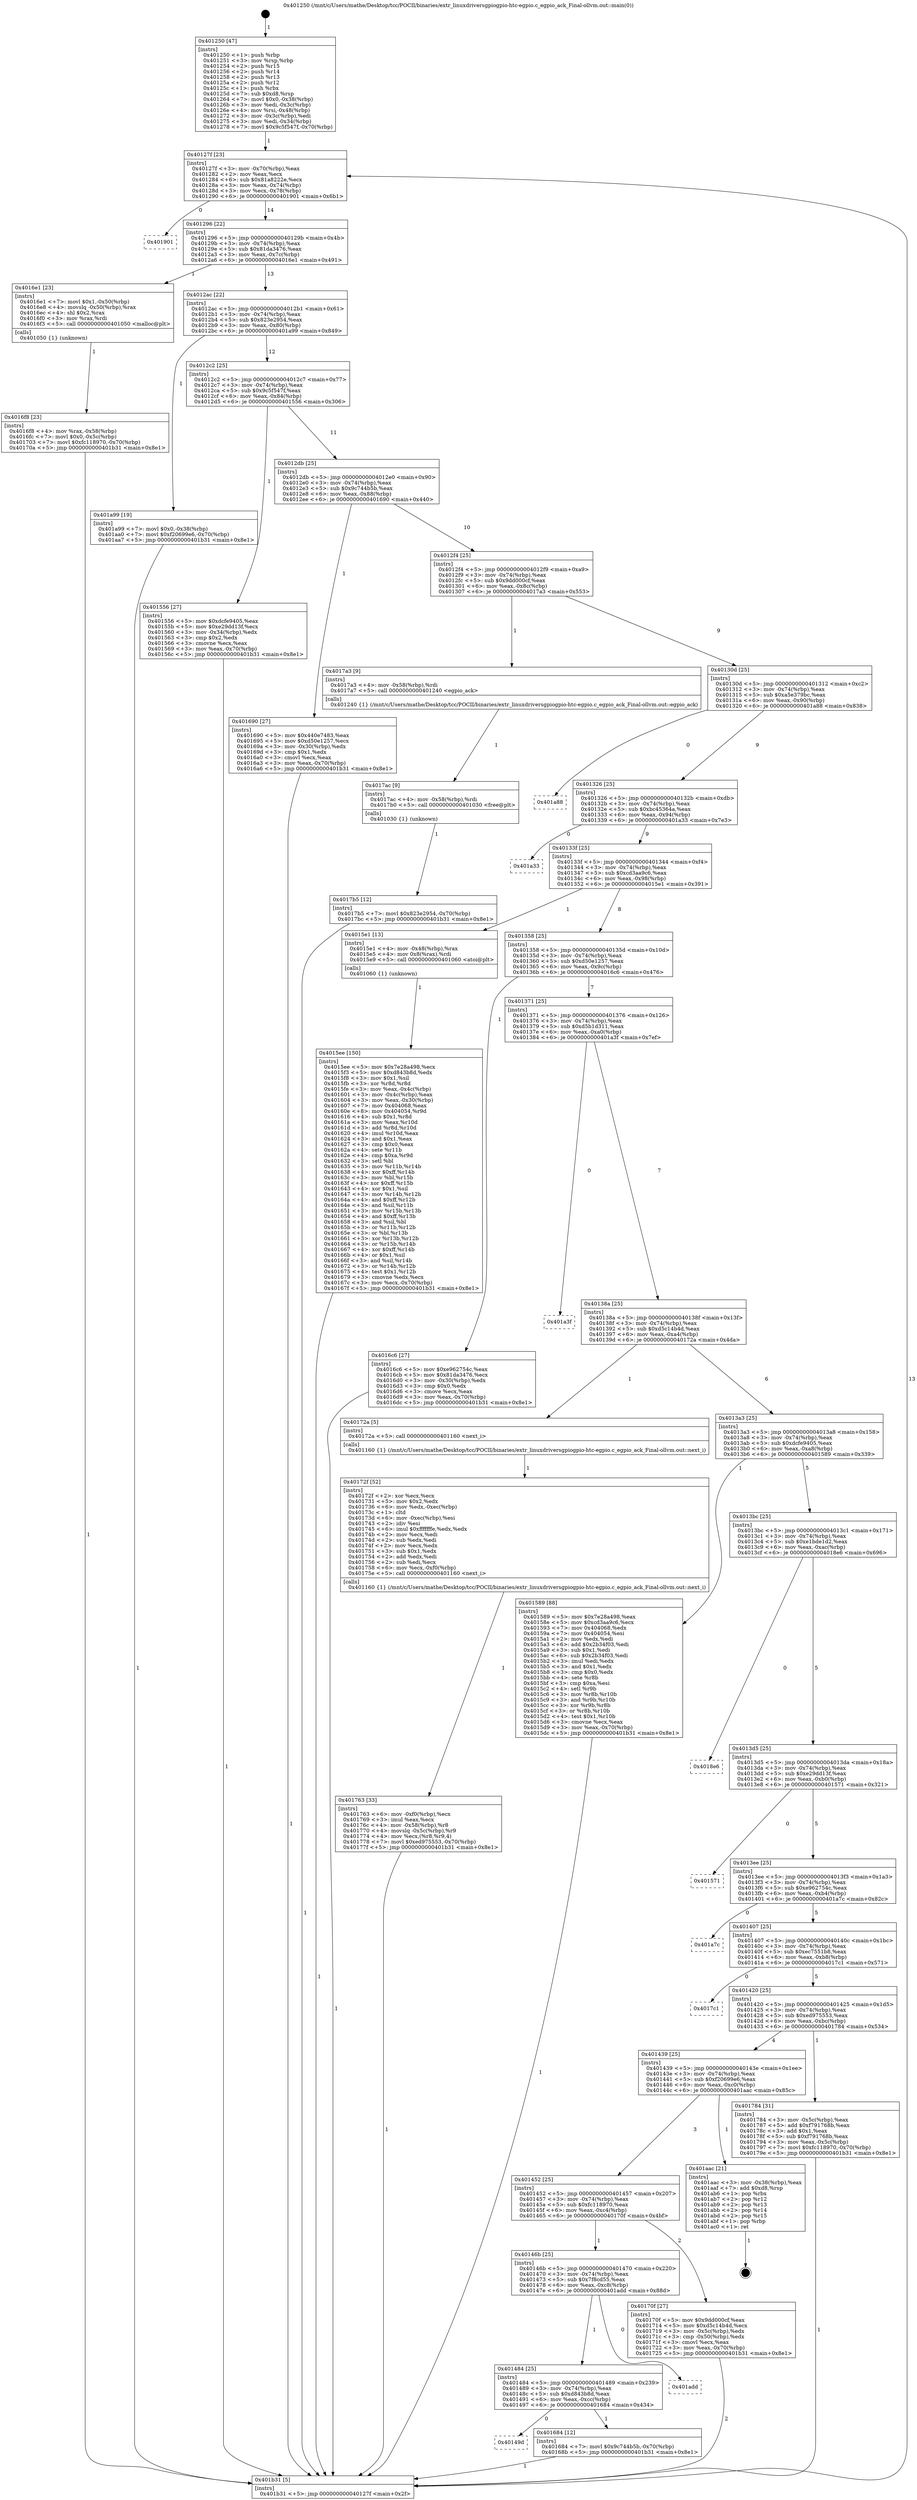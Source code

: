 digraph "0x401250" {
  label = "0x401250 (/mnt/c/Users/mathe/Desktop/tcc/POCII/binaries/extr_linuxdriversgpiogpio-htc-egpio.c_egpio_ack_Final-ollvm.out::main(0))"
  labelloc = "t"
  node[shape=record]

  Entry [label="",width=0.3,height=0.3,shape=circle,fillcolor=black,style=filled]
  "0x40127f" [label="{
     0x40127f [23]\l
     | [instrs]\l
     &nbsp;&nbsp;0x40127f \<+3\>: mov -0x70(%rbp),%eax\l
     &nbsp;&nbsp;0x401282 \<+2\>: mov %eax,%ecx\l
     &nbsp;&nbsp;0x401284 \<+6\>: sub $0x81a8222e,%ecx\l
     &nbsp;&nbsp;0x40128a \<+3\>: mov %eax,-0x74(%rbp)\l
     &nbsp;&nbsp;0x40128d \<+3\>: mov %ecx,-0x78(%rbp)\l
     &nbsp;&nbsp;0x401290 \<+6\>: je 0000000000401901 \<main+0x6b1\>\l
  }"]
  "0x401901" [label="{
     0x401901\l
  }", style=dashed]
  "0x401296" [label="{
     0x401296 [22]\l
     | [instrs]\l
     &nbsp;&nbsp;0x401296 \<+5\>: jmp 000000000040129b \<main+0x4b\>\l
     &nbsp;&nbsp;0x40129b \<+3\>: mov -0x74(%rbp),%eax\l
     &nbsp;&nbsp;0x40129e \<+5\>: sub $0x81da3476,%eax\l
     &nbsp;&nbsp;0x4012a3 \<+3\>: mov %eax,-0x7c(%rbp)\l
     &nbsp;&nbsp;0x4012a6 \<+6\>: je 00000000004016e1 \<main+0x491\>\l
  }"]
  Exit [label="",width=0.3,height=0.3,shape=circle,fillcolor=black,style=filled,peripheries=2]
  "0x4016e1" [label="{
     0x4016e1 [23]\l
     | [instrs]\l
     &nbsp;&nbsp;0x4016e1 \<+7\>: movl $0x1,-0x50(%rbp)\l
     &nbsp;&nbsp;0x4016e8 \<+4\>: movslq -0x50(%rbp),%rax\l
     &nbsp;&nbsp;0x4016ec \<+4\>: shl $0x2,%rax\l
     &nbsp;&nbsp;0x4016f0 \<+3\>: mov %rax,%rdi\l
     &nbsp;&nbsp;0x4016f3 \<+5\>: call 0000000000401050 \<malloc@plt\>\l
     | [calls]\l
     &nbsp;&nbsp;0x401050 \{1\} (unknown)\l
  }"]
  "0x4012ac" [label="{
     0x4012ac [22]\l
     | [instrs]\l
     &nbsp;&nbsp;0x4012ac \<+5\>: jmp 00000000004012b1 \<main+0x61\>\l
     &nbsp;&nbsp;0x4012b1 \<+3\>: mov -0x74(%rbp),%eax\l
     &nbsp;&nbsp;0x4012b4 \<+5\>: sub $0x823e2954,%eax\l
     &nbsp;&nbsp;0x4012b9 \<+3\>: mov %eax,-0x80(%rbp)\l
     &nbsp;&nbsp;0x4012bc \<+6\>: je 0000000000401a99 \<main+0x849\>\l
  }"]
  "0x4017b5" [label="{
     0x4017b5 [12]\l
     | [instrs]\l
     &nbsp;&nbsp;0x4017b5 \<+7\>: movl $0x823e2954,-0x70(%rbp)\l
     &nbsp;&nbsp;0x4017bc \<+5\>: jmp 0000000000401b31 \<main+0x8e1\>\l
  }"]
  "0x401a99" [label="{
     0x401a99 [19]\l
     | [instrs]\l
     &nbsp;&nbsp;0x401a99 \<+7\>: movl $0x0,-0x38(%rbp)\l
     &nbsp;&nbsp;0x401aa0 \<+7\>: movl $0xf20699e6,-0x70(%rbp)\l
     &nbsp;&nbsp;0x401aa7 \<+5\>: jmp 0000000000401b31 \<main+0x8e1\>\l
  }"]
  "0x4012c2" [label="{
     0x4012c2 [25]\l
     | [instrs]\l
     &nbsp;&nbsp;0x4012c2 \<+5\>: jmp 00000000004012c7 \<main+0x77\>\l
     &nbsp;&nbsp;0x4012c7 \<+3\>: mov -0x74(%rbp),%eax\l
     &nbsp;&nbsp;0x4012ca \<+5\>: sub $0x9c5f547f,%eax\l
     &nbsp;&nbsp;0x4012cf \<+6\>: mov %eax,-0x84(%rbp)\l
     &nbsp;&nbsp;0x4012d5 \<+6\>: je 0000000000401556 \<main+0x306\>\l
  }"]
  "0x4017ac" [label="{
     0x4017ac [9]\l
     | [instrs]\l
     &nbsp;&nbsp;0x4017ac \<+4\>: mov -0x58(%rbp),%rdi\l
     &nbsp;&nbsp;0x4017b0 \<+5\>: call 0000000000401030 \<free@plt\>\l
     | [calls]\l
     &nbsp;&nbsp;0x401030 \{1\} (unknown)\l
  }"]
  "0x401556" [label="{
     0x401556 [27]\l
     | [instrs]\l
     &nbsp;&nbsp;0x401556 \<+5\>: mov $0xdcfe9405,%eax\l
     &nbsp;&nbsp;0x40155b \<+5\>: mov $0xe29dd13f,%ecx\l
     &nbsp;&nbsp;0x401560 \<+3\>: mov -0x34(%rbp),%edx\l
     &nbsp;&nbsp;0x401563 \<+3\>: cmp $0x2,%edx\l
     &nbsp;&nbsp;0x401566 \<+3\>: cmovne %ecx,%eax\l
     &nbsp;&nbsp;0x401569 \<+3\>: mov %eax,-0x70(%rbp)\l
     &nbsp;&nbsp;0x40156c \<+5\>: jmp 0000000000401b31 \<main+0x8e1\>\l
  }"]
  "0x4012db" [label="{
     0x4012db [25]\l
     | [instrs]\l
     &nbsp;&nbsp;0x4012db \<+5\>: jmp 00000000004012e0 \<main+0x90\>\l
     &nbsp;&nbsp;0x4012e0 \<+3\>: mov -0x74(%rbp),%eax\l
     &nbsp;&nbsp;0x4012e3 \<+5\>: sub $0x9c744b5b,%eax\l
     &nbsp;&nbsp;0x4012e8 \<+6\>: mov %eax,-0x88(%rbp)\l
     &nbsp;&nbsp;0x4012ee \<+6\>: je 0000000000401690 \<main+0x440\>\l
  }"]
  "0x401b31" [label="{
     0x401b31 [5]\l
     | [instrs]\l
     &nbsp;&nbsp;0x401b31 \<+5\>: jmp 000000000040127f \<main+0x2f\>\l
  }"]
  "0x401250" [label="{
     0x401250 [47]\l
     | [instrs]\l
     &nbsp;&nbsp;0x401250 \<+1\>: push %rbp\l
     &nbsp;&nbsp;0x401251 \<+3\>: mov %rsp,%rbp\l
     &nbsp;&nbsp;0x401254 \<+2\>: push %r15\l
     &nbsp;&nbsp;0x401256 \<+2\>: push %r14\l
     &nbsp;&nbsp;0x401258 \<+2\>: push %r13\l
     &nbsp;&nbsp;0x40125a \<+2\>: push %r12\l
     &nbsp;&nbsp;0x40125c \<+1\>: push %rbx\l
     &nbsp;&nbsp;0x40125d \<+7\>: sub $0xd8,%rsp\l
     &nbsp;&nbsp;0x401264 \<+7\>: movl $0x0,-0x38(%rbp)\l
     &nbsp;&nbsp;0x40126b \<+3\>: mov %edi,-0x3c(%rbp)\l
     &nbsp;&nbsp;0x40126e \<+4\>: mov %rsi,-0x48(%rbp)\l
     &nbsp;&nbsp;0x401272 \<+3\>: mov -0x3c(%rbp),%edi\l
     &nbsp;&nbsp;0x401275 \<+3\>: mov %edi,-0x34(%rbp)\l
     &nbsp;&nbsp;0x401278 \<+7\>: movl $0x9c5f547f,-0x70(%rbp)\l
  }"]
  "0x401763" [label="{
     0x401763 [33]\l
     | [instrs]\l
     &nbsp;&nbsp;0x401763 \<+6\>: mov -0xf0(%rbp),%ecx\l
     &nbsp;&nbsp;0x401769 \<+3\>: imul %eax,%ecx\l
     &nbsp;&nbsp;0x40176c \<+4\>: mov -0x58(%rbp),%r8\l
     &nbsp;&nbsp;0x401770 \<+4\>: movslq -0x5c(%rbp),%r9\l
     &nbsp;&nbsp;0x401774 \<+4\>: mov %ecx,(%r8,%r9,4)\l
     &nbsp;&nbsp;0x401778 \<+7\>: movl $0xed975553,-0x70(%rbp)\l
     &nbsp;&nbsp;0x40177f \<+5\>: jmp 0000000000401b31 \<main+0x8e1\>\l
  }"]
  "0x401690" [label="{
     0x401690 [27]\l
     | [instrs]\l
     &nbsp;&nbsp;0x401690 \<+5\>: mov $0x440e7483,%eax\l
     &nbsp;&nbsp;0x401695 \<+5\>: mov $0xd50e1257,%ecx\l
     &nbsp;&nbsp;0x40169a \<+3\>: mov -0x30(%rbp),%edx\l
     &nbsp;&nbsp;0x40169d \<+3\>: cmp $0x1,%edx\l
     &nbsp;&nbsp;0x4016a0 \<+3\>: cmovl %ecx,%eax\l
     &nbsp;&nbsp;0x4016a3 \<+3\>: mov %eax,-0x70(%rbp)\l
     &nbsp;&nbsp;0x4016a6 \<+5\>: jmp 0000000000401b31 \<main+0x8e1\>\l
  }"]
  "0x4012f4" [label="{
     0x4012f4 [25]\l
     | [instrs]\l
     &nbsp;&nbsp;0x4012f4 \<+5\>: jmp 00000000004012f9 \<main+0xa9\>\l
     &nbsp;&nbsp;0x4012f9 \<+3\>: mov -0x74(%rbp),%eax\l
     &nbsp;&nbsp;0x4012fc \<+5\>: sub $0x9dd000cf,%eax\l
     &nbsp;&nbsp;0x401301 \<+6\>: mov %eax,-0x8c(%rbp)\l
     &nbsp;&nbsp;0x401307 \<+6\>: je 00000000004017a3 \<main+0x553\>\l
  }"]
  "0x40172f" [label="{
     0x40172f [52]\l
     | [instrs]\l
     &nbsp;&nbsp;0x40172f \<+2\>: xor %ecx,%ecx\l
     &nbsp;&nbsp;0x401731 \<+5\>: mov $0x2,%edx\l
     &nbsp;&nbsp;0x401736 \<+6\>: mov %edx,-0xec(%rbp)\l
     &nbsp;&nbsp;0x40173c \<+1\>: cltd\l
     &nbsp;&nbsp;0x40173d \<+6\>: mov -0xec(%rbp),%esi\l
     &nbsp;&nbsp;0x401743 \<+2\>: idiv %esi\l
     &nbsp;&nbsp;0x401745 \<+6\>: imul $0xfffffffe,%edx,%edx\l
     &nbsp;&nbsp;0x40174b \<+2\>: mov %ecx,%edi\l
     &nbsp;&nbsp;0x40174d \<+2\>: sub %edx,%edi\l
     &nbsp;&nbsp;0x40174f \<+2\>: mov %ecx,%edx\l
     &nbsp;&nbsp;0x401751 \<+3\>: sub $0x1,%edx\l
     &nbsp;&nbsp;0x401754 \<+2\>: add %edx,%edi\l
     &nbsp;&nbsp;0x401756 \<+2\>: sub %edi,%ecx\l
     &nbsp;&nbsp;0x401758 \<+6\>: mov %ecx,-0xf0(%rbp)\l
     &nbsp;&nbsp;0x40175e \<+5\>: call 0000000000401160 \<next_i\>\l
     | [calls]\l
     &nbsp;&nbsp;0x401160 \{1\} (/mnt/c/Users/mathe/Desktop/tcc/POCII/binaries/extr_linuxdriversgpiogpio-htc-egpio.c_egpio_ack_Final-ollvm.out::next_i)\l
  }"]
  "0x4017a3" [label="{
     0x4017a3 [9]\l
     | [instrs]\l
     &nbsp;&nbsp;0x4017a3 \<+4\>: mov -0x58(%rbp),%rdi\l
     &nbsp;&nbsp;0x4017a7 \<+5\>: call 0000000000401240 \<egpio_ack\>\l
     | [calls]\l
     &nbsp;&nbsp;0x401240 \{1\} (/mnt/c/Users/mathe/Desktop/tcc/POCII/binaries/extr_linuxdriversgpiogpio-htc-egpio.c_egpio_ack_Final-ollvm.out::egpio_ack)\l
  }"]
  "0x40130d" [label="{
     0x40130d [25]\l
     | [instrs]\l
     &nbsp;&nbsp;0x40130d \<+5\>: jmp 0000000000401312 \<main+0xc2\>\l
     &nbsp;&nbsp;0x401312 \<+3\>: mov -0x74(%rbp),%eax\l
     &nbsp;&nbsp;0x401315 \<+5\>: sub $0xa5e379bc,%eax\l
     &nbsp;&nbsp;0x40131a \<+6\>: mov %eax,-0x90(%rbp)\l
     &nbsp;&nbsp;0x401320 \<+6\>: je 0000000000401a88 \<main+0x838\>\l
  }"]
  "0x4016f8" [label="{
     0x4016f8 [23]\l
     | [instrs]\l
     &nbsp;&nbsp;0x4016f8 \<+4\>: mov %rax,-0x58(%rbp)\l
     &nbsp;&nbsp;0x4016fc \<+7\>: movl $0x0,-0x5c(%rbp)\l
     &nbsp;&nbsp;0x401703 \<+7\>: movl $0xfc118970,-0x70(%rbp)\l
     &nbsp;&nbsp;0x40170a \<+5\>: jmp 0000000000401b31 \<main+0x8e1\>\l
  }"]
  "0x401a88" [label="{
     0x401a88\l
  }", style=dashed]
  "0x401326" [label="{
     0x401326 [25]\l
     | [instrs]\l
     &nbsp;&nbsp;0x401326 \<+5\>: jmp 000000000040132b \<main+0xdb\>\l
     &nbsp;&nbsp;0x40132b \<+3\>: mov -0x74(%rbp),%eax\l
     &nbsp;&nbsp;0x40132e \<+5\>: sub $0xbc45364a,%eax\l
     &nbsp;&nbsp;0x401333 \<+6\>: mov %eax,-0x94(%rbp)\l
     &nbsp;&nbsp;0x401339 \<+6\>: je 0000000000401a33 \<main+0x7e3\>\l
  }"]
  "0x40149d" [label="{
     0x40149d\l
  }", style=dashed]
  "0x401a33" [label="{
     0x401a33\l
  }", style=dashed]
  "0x40133f" [label="{
     0x40133f [25]\l
     | [instrs]\l
     &nbsp;&nbsp;0x40133f \<+5\>: jmp 0000000000401344 \<main+0xf4\>\l
     &nbsp;&nbsp;0x401344 \<+3\>: mov -0x74(%rbp),%eax\l
     &nbsp;&nbsp;0x401347 \<+5\>: sub $0xcd3aa9c6,%eax\l
     &nbsp;&nbsp;0x40134c \<+6\>: mov %eax,-0x98(%rbp)\l
     &nbsp;&nbsp;0x401352 \<+6\>: je 00000000004015e1 \<main+0x391\>\l
  }"]
  "0x401684" [label="{
     0x401684 [12]\l
     | [instrs]\l
     &nbsp;&nbsp;0x401684 \<+7\>: movl $0x9c744b5b,-0x70(%rbp)\l
     &nbsp;&nbsp;0x40168b \<+5\>: jmp 0000000000401b31 \<main+0x8e1\>\l
  }"]
  "0x4015e1" [label="{
     0x4015e1 [13]\l
     | [instrs]\l
     &nbsp;&nbsp;0x4015e1 \<+4\>: mov -0x48(%rbp),%rax\l
     &nbsp;&nbsp;0x4015e5 \<+4\>: mov 0x8(%rax),%rdi\l
     &nbsp;&nbsp;0x4015e9 \<+5\>: call 0000000000401060 \<atoi@plt\>\l
     | [calls]\l
     &nbsp;&nbsp;0x401060 \{1\} (unknown)\l
  }"]
  "0x401358" [label="{
     0x401358 [25]\l
     | [instrs]\l
     &nbsp;&nbsp;0x401358 \<+5\>: jmp 000000000040135d \<main+0x10d\>\l
     &nbsp;&nbsp;0x40135d \<+3\>: mov -0x74(%rbp),%eax\l
     &nbsp;&nbsp;0x401360 \<+5\>: sub $0xd50e1257,%eax\l
     &nbsp;&nbsp;0x401365 \<+6\>: mov %eax,-0x9c(%rbp)\l
     &nbsp;&nbsp;0x40136b \<+6\>: je 00000000004016c6 \<main+0x476\>\l
  }"]
  "0x401484" [label="{
     0x401484 [25]\l
     | [instrs]\l
     &nbsp;&nbsp;0x401484 \<+5\>: jmp 0000000000401489 \<main+0x239\>\l
     &nbsp;&nbsp;0x401489 \<+3\>: mov -0x74(%rbp),%eax\l
     &nbsp;&nbsp;0x40148c \<+5\>: sub $0xd843b8d,%eax\l
     &nbsp;&nbsp;0x401491 \<+6\>: mov %eax,-0xcc(%rbp)\l
     &nbsp;&nbsp;0x401497 \<+6\>: je 0000000000401684 \<main+0x434\>\l
  }"]
  "0x4016c6" [label="{
     0x4016c6 [27]\l
     | [instrs]\l
     &nbsp;&nbsp;0x4016c6 \<+5\>: mov $0xe962754c,%eax\l
     &nbsp;&nbsp;0x4016cb \<+5\>: mov $0x81da3476,%ecx\l
     &nbsp;&nbsp;0x4016d0 \<+3\>: mov -0x30(%rbp),%edx\l
     &nbsp;&nbsp;0x4016d3 \<+3\>: cmp $0x0,%edx\l
     &nbsp;&nbsp;0x4016d6 \<+3\>: cmove %ecx,%eax\l
     &nbsp;&nbsp;0x4016d9 \<+3\>: mov %eax,-0x70(%rbp)\l
     &nbsp;&nbsp;0x4016dc \<+5\>: jmp 0000000000401b31 \<main+0x8e1\>\l
  }"]
  "0x401371" [label="{
     0x401371 [25]\l
     | [instrs]\l
     &nbsp;&nbsp;0x401371 \<+5\>: jmp 0000000000401376 \<main+0x126\>\l
     &nbsp;&nbsp;0x401376 \<+3\>: mov -0x74(%rbp),%eax\l
     &nbsp;&nbsp;0x401379 \<+5\>: sub $0xd5b1d311,%eax\l
     &nbsp;&nbsp;0x40137e \<+6\>: mov %eax,-0xa0(%rbp)\l
     &nbsp;&nbsp;0x401384 \<+6\>: je 0000000000401a3f \<main+0x7ef\>\l
  }"]
  "0x401add" [label="{
     0x401add\l
  }", style=dashed]
  "0x401a3f" [label="{
     0x401a3f\l
  }", style=dashed]
  "0x40138a" [label="{
     0x40138a [25]\l
     | [instrs]\l
     &nbsp;&nbsp;0x40138a \<+5\>: jmp 000000000040138f \<main+0x13f\>\l
     &nbsp;&nbsp;0x40138f \<+3\>: mov -0x74(%rbp),%eax\l
     &nbsp;&nbsp;0x401392 \<+5\>: sub $0xd5c14b4d,%eax\l
     &nbsp;&nbsp;0x401397 \<+6\>: mov %eax,-0xa4(%rbp)\l
     &nbsp;&nbsp;0x40139d \<+6\>: je 000000000040172a \<main+0x4da\>\l
  }"]
  "0x40146b" [label="{
     0x40146b [25]\l
     | [instrs]\l
     &nbsp;&nbsp;0x40146b \<+5\>: jmp 0000000000401470 \<main+0x220\>\l
     &nbsp;&nbsp;0x401470 \<+3\>: mov -0x74(%rbp),%eax\l
     &nbsp;&nbsp;0x401473 \<+5\>: sub $0x7f8cd55,%eax\l
     &nbsp;&nbsp;0x401478 \<+6\>: mov %eax,-0xc8(%rbp)\l
     &nbsp;&nbsp;0x40147e \<+6\>: je 0000000000401add \<main+0x88d\>\l
  }"]
  "0x40172a" [label="{
     0x40172a [5]\l
     | [instrs]\l
     &nbsp;&nbsp;0x40172a \<+5\>: call 0000000000401160 \<next_i\>\l
     | [calls]\l
     &nbsp;&nbsp;0x401160 \{1\} (/mnt/c/Users/mathe/Desktop/tcc/POCII/binaries/extr_linuxdriversgpiogpio-htc-egpio.c_egpio_ack_Final-ollvm.out::next_i)\l
  }"]
  "0x4013a3" [label="{
     0x4013a3 [25]\l
     | [instrs]\l
     &nbsp;&nbsp;0x4013a3 \<+5\>: jmp 00000000004013a8 \<main+0x158\>\l
     &nbsp;&nbsp;0x4013a8 \<+3\>: mov -0x74(%rbp),%eax\l
     &nbsp;&nbsp;0x4013ab \<+5\>: sub $0xdcfe9405,%eax\l
     &nbsp;&nbsp;0x4013b0 \<+6\>: mov %eax,-0xa8(%rbp)\l
     &nbsp;&nbsp;0x4013b6 \<+6\>: je 0000000000401589 \<main+0x339\>\l
  }"]
  "0x40170f" [label="{
     0x40170f [27]\l
     | [instrs]\l
     &nbsp;&nbsp;0x40170f \<+5\>: mov $0x9dd000cf,%eax\l
     &nbsp;&nbsp;0x401714 \<+5\>: mov $0xd5c14b4d,%ecx\l
     &nbsp;&nbsp;0x401719 \<+3\>: mov -0x5c(%rbp),%edx\l
     &nbsp;&nbsp;0x40171c \<+3\>: cmp -0x50(%rbp),%edx\l
     &nbsp;&nbsp;0x40171f \<+3\>: cmovl %ecx,%eax\l
     &nbsp;&nbsp;0x401722 \<+3\>: mov %eax,-0x70(%rbp)\l
     &nbsp;&nbsp;0x401725 \<+5\>: jmp 0000000000401b31 \<main+0x8e1\>\l
  }"]
  "0x401589" [label="{
     0x401589 [88]\l
     | [instrs]\l
     &nbsp;&nbsp;0x401589 \<+5\>: mov $0x7e28a498,%eax\l
     &nbsp;&nbsp;0x40158e \<+5\>: mov $0xcd3aa9c6,%ecx\l
     &nbsp;&nbsp;0x401593 \<+7\>: mov 0x404068,%edx\l
     &nbsp;&nbsp;0x40159a \<+7\>: mov 0x404054,%esi\l
     &nbsp;&nbsp;0x4015a1 \<+2\>: mov %edx,%edi\l
     &nbsp;&nbsp;0x4015a3 \<+6\>: add $0x2b34f03,%edi\l
     &nbsp;&nbsp;0x4015a9 \<+3\>: sub $0x1,%edi\l
     &nbsp;&nbsp;0x4015ac \<+6\>: sub $0x2b34f03,%edi\l
     &nbsp;&nbsp;0x4015b2 \<+3\>: imul %edi,%edx\l
     &nbsp;&nbsp;0x4015b5 \<+3\>: and $0x1,%edx\l
     &nbsp;&nbsp;0x4015b8 \<+3\>: cmp $0x0,%edx\l
     &nbsp;&nbsp;0x4015bb \<+4\>: sete %r8b\l
     &nbsp;&nbsp;0x4015bf \<+3\>: cmp $0xa,%esi\l
     &nbsp;&nbsp;0x4015c2 \<+4\>: setl %r9b\l
     &nbsp;&nbsp;0x4015c6 \<+3\>: mov %r8b,%r10b\l
     &nbsp;&nbsp;0x4015c9 \<+3\>: and %r9b,%r10b\l
     &nbsp;&nbsp;0x4015cc \<+3\>: xor %r9b,%r8b\l
     &nbsp;&nbsp;0x4015cf \<+3\>: or %r8b,%r10b\l
     &nbsp;&nbsp;0x4015d2 \<+4\>: test $0x1,%r10b\l
     &nbsp;&nbsp;0x4015d6 \<+3\>: cmovne %ecx,%eax\l
     &nbsp;&nbsp;0x4015d9 \<+3\>: mov %eax,-0x70(%rbp)\l
     &nbsp;&nbsp;0x4015dc \<+5\>: jmp 0000000000401b31 \<main+0x8e1\>\l
  }"]
  "0x4013bc" [label="{
     0x4013bc [25]\l
     | [instrs]\l
     &nbsp;&nbsp;0x4013bc \<+5\>: jmp 00000000004013c1 \<main+0x171\>\l
     &nbsp;&nbsp;0x4013c1 \<+3\>: mov -0x74(%rbp),%eax\l
     &nbsp;&nbsp;0x4013c4 \<+5\>: sub $0xe1bde1d2,%eax\l
     &nbsp;&nbsp;0x4013c9 \<+6\>: mov %eax,-0xac(%rbp)\l
     &nbsp;&nbsp;0x4013cf \<+6\>: je 00000000004018e6 \<main+0x696\>\l
  }"]
  "0x4015ee" [label="{
     0x4015ee [150]\l
     | [instrs]\l
     &nbsp;&nbsp;0x4015ee \<+5\>: mov $0x7e28a498,%ecx\l
     &nbsp;&nbsp;0x4015f3 \<+5\>: mov $0xd843b8d,%edx\l
     &nbsp;&nbsp;0x4015f8 \<+3\>: mov $0x1,%sil\l
     &nbsp;&nbsp;0x4015fb \<+3\>: xor %r8d,%r8d\l
     &nbsp;&nbsp;0x4015fe \<+3\>: mov %eax,-0x4c(%rbp)\l
     &nbsp;&nbsp;0x401601 \<+3\>: mov -0x4c(%rbp),%eax\l
     &nbsp;&nbsp;0x401604 \<+3\>: mov %eax,-0x30(%rbp)\l
     &nbsp;&nbsp;0x401607 \<+7\>: mov 0x404068,%eax\l
     &nbsp;&nbsp;0x40160e \<+8\>: mov 0x404054,%r9d\l
     &nbsp;&nbsp;0x401616 \<+4\>: sub $0x1,%r8d\l
     &nbsp;&nbsp;0x40161a \<+3\>: mov %eax,%r10d\l
     &nbsp;&nbsp;0x40161d \<+3\>: add %r8d,%r10d\l
     &nbsp;&nbsp;0x401620 \<+4\>: imul %r10d,%eax\l
     &nbsp;&nbsp;0x401624 \<+3\>: and $0x1,%eax\l
     &nbsp;&nbsp;0x401627 \<+3\>: cmp $0x0,%eax\l
     &nbsp;&nbsp;0x40162a \<+4\>: sete %r11b\l
     &nbsp;&nbsp;0x40162e \<+4\>: cmp $0xa,%r9d\l
     &nbsp;&nbsp;0x401632 \<+3\>: setl %bl\l
     &nbsp;&nbsp;0x401635 \<+3\>: mov %r11b,%r14b\l
     &nbsp;&nbsp;0x401638 \<+4\>: xor $0xff,%r14b\l
     &nbsp;&nbsp;0x40163c \<+3\>: mov %bl,%r15b\l
     &nbsp;&nbsp;0x40163f \<+4\>: xor $0xff,%r15b\l
     &nbsp;&nbsp;0x401643 \<+4\>: xor $0x1,%sil\l
     &nbsp;&nbsp;0x401647 \<+3\>: mov %r14b,%r12b\l
     &nbsp;&nbsp;0x40164a \<+4\>: and $0xff,%r12b\l
     &nbsp;&nbsp;0x40164e \<+3\>: and %sil,%r11b\l
     &nbsp;&nbsp;0x401651 \<+3\>: mov %r15b,%r13b\l
     &nbsp;&nbsp;0x401654 \<+4\>: and $0xff,%r13b\l
     &nbsp;&nbsp;0x401658 \<+3\>: and %sil,%bl\l
     &nbsp;&nbsp;0x40165b \<+3\>: or %r11b,%r12b\l
     &nbsp;&nbsp;0x40165e \<+3\>: or %bl,%r13b\l
     &nbsp;&nbsp;0x401661 \<+3\>: xor %r13b,%r12b\l
     &nbsp;&nbsp;0x401664 \<+3\>: or %r15b,%r14b\l
     &nbsp;&nbsp;0x401667 \<+4\>: xor $0xff,%r14b\l
     &nbsp;&nbsp;0x40166b \<+4\>: or $0x1,%sil\l
     &nbsp;&nbsp;0x40166f \<+3\>: and %sil,%r14b\l
     &nbsp;&nbsp;0x401672 \<+3\>: or %r14b,%r12b\l
     &nbsp;&nbsp;0x401675 \<+4\>: test $0x1,%r12b\l
     &nbsp;&nbsp;0x401679 \<+3\>: cmovne %edx,%ecx\l
     &nbsp;&nbsp;0x40167c \<+3\>: mov %ecx,-0x70(%rbp)\l
     &nbsp;&nbsp;0x40167f \<+5\>: jmp 0000000000401b31 \<main+0x8e1\>\l
  }"]
  "0x401452" [label="{
     0x401452 [25]\l
     | [instrs]\l
     &nbsp;&nbsp;0x401452 \<+5\>: jmp 0000000000401457 \<main+0x207\>\l
     &nbsp;&nbsp;0x401457 \<+3\>: mov -0x74(%rbp),%eax\l
     &nbsp;&nbsp;0x40145a \<+5\>: sub $0xfc118970,%eax\l
     &nbsp;&nbsp;0x40145f \<+6\>: mov %eax,-0xc4(%rbp)\l
     &nbsp;&nbsp;0x401465 \<+6\>: je 000000000040170f \<main+0x4bf\>\l
  }"]
  "0x4018e6" [label="{
     0x4018e6\l
  }", style=dashed]
  "0x4013d5" [label="{
     0x4013d5 [25]\l
     | [instrs]\l
     &nbsp;&nbsp;0x4013d5 \<+5\>: jmp 00000000004013da \<main+0x18a\>\l
     &nbsp;&nbsp;0x4013da \<+3\>: mov -0x74(%rbp),%eax\l
     &nbsp;&nbsp;0x4013dd \<+5\>: sub $0xe29dd13f,%eax\l
     &nbsp;&nbsp;0x4013e2 \<+6\>: mov %eax,-0xb0(%rbp)\l
     &nbsp;&nbsp;0x4013e8 \<+6\>: je 0000000000401571 \<main+0x321\>\l
  }"]
  "0x401aac" [label="{
     0x401aac [21]\l
     | [instrs]\l
     &nbsp;&nbsp;0x401aac \<+3\>: mov -0x38(%rbp),%eax\l
     &nbsp;&nbsp;0x401aaf \<+7\>: add $0xd8,%rsp\l
     &nbsp;&nbsp;0x401ab6 \<+1\>: pop %rbx\l
     &nbsp;&nbsp;0x401ab7 \<+2\>: pop %r12\l
     &nbsp;&nbsp;0x401ab9 \<+2\>: pop %r13\l
     &nbsp;&nbsp;0x401abb \<+2\>: pop %r14\l
     &nbsp;&nbsp;0x401abd \<+2\>: pop %r15\l
     &nbsp;&nbsp;0x401abf \<+1\>: pop %rbp\l
     &nbsp;&nbsp;0x401ac0 \<+1\>: ret\l
  }"]
  "0x401571" [label="{
     0x401571\l
  }", style=dashed]
  "0x4013ee" [label="{
     0x4013ee [25]\l
     | [instrs]\l
     &nbsp;&nbsp;0x4013ee \<+5\>: jmp 00000000004013f3 \<main+0x1a3\>\l
     &nbsp;&nbsp;0x4013f3 \<+3\>: mov -0x74(%rbp),%eax\l
     &nbsp;&nbsp;0x4013f6 \<+5\>: sub $0xe962754c,%eax\l
     &nbsp;&nbsp;0x4013fb \<+6\>: mov %eax,-0xb4(%rbp)\l
     &nbsp;&nbsp;0x401401 \<+6\>: je 0000000000401a7c \<main+0x82c\>\l
  }"]
  "0x401439" [label="{
     0x401439 [25]\l
     | [instrs]\l
     &nbsp;&nbsp;0x401439 \<+5\>: jmp 000000000040143e \<main+0x1ee\>\l
     &nbsp;&nbsp;0x40143e \<+3\>: mov -0x74(%rbp),%eax\l
     &nbsp;&nbsp;0x401441 \<+5\>: sub $0xf20699e6,%eax\l
     &nbsp;&nbsp;0x401446 \<+6\>: mov %eax,-0xc0(%rbp)\l
     &nbsp;&nbsp;0x40144c \<+6\>: je 0000000000401aac \<main+0x85c\>\l
  }"]
  "0x401a7c" [label="{
     0x401a7c\l
  }", style=dashed]
  "0x401407" [label="{
     0x401407 [25]\l
     | [instrs]\l
     &nbsp;&nbsp;0x401407 \<+5\>: jmp 000000000040140c \<main+0x1bc\>\l
     &nbsp;&nbsp;0x40140c \<+3\>: mov -0x74(%rbp),%eax\l
     &nbsp;&nbsp;0x40140f \<+5\>: sub $0xec7551b8,%eax\l
     &nbsp;&nbsp;0x401414 \<+6\>: mov %eax,-0xb8(%rbp)\l
     &nbsp;&nbsp;0x40141a \<+6\>: je 00000000004017c1 \<main+0x571\>\l
  }"]
  "0x401784" [label="{
     0x401784 [31]\l
     | [instrs]\l
     &nbsp;&nbsp;0x401784 \<+3\>: mov -0x5c(%rbp),%eax\l
     &nbsp;&nbsp;0x401787 \<+5\>: add $0xf791768b,%eax\l
     &nbsp;&nbsp;0x40178c \<+3\>: add $0x1,%eax\l
     &nbsp;&nbsp;0x40178f \<+5\>: sub $0xf791768b,%eax\l
     &nbsp;&nbsp;0x401794 \<+3\>: mov %eax,-0x5c(%rbp)\l
     &nbsp;&nbsp;0x401797 \<+7\>: movl $0xfc118970,-0x70(%rbp)\l
     &nbsp;&nbsp;0x40179e \<+5\>: jmp 0000000000401b31 \<main+0x8e1\>\l
  }"]
  "0x4017c1" [label="{
     0x4017c1\l
  }", style=dashed]
  "0x401420" [label="{
     0x401420 [25]\l
     | [instrs]\l
     &nbsp;&nbsp;0x401420 \<+5\>: jmp 0000000000401425 \<main+0x1d5\>\l
     &nbsp;&nbsp;0x401425 \<+3\>: mov -0x74(%rbp),%eax\l
     &nbsp;&nbsp;0x401428 \<+5\>: sub $0xed975553,%eax\l
     &nbsp;&nbsp;0x40142d \<+6\>: mov %eax,-0xbc(%rbp)\l
     &nbsp;&nbsp;0x401433 \<+6\>: je 0000000000401784 \<main+0x534\>\l
  }"]
  Entry -> "0x401250" [label=" 1"]
  "0x40127f" -> "0x401901" [label=" 0"]
  "0x40127f" -> "0x401296" [label=" 14"]
  "0x401aac" -> Exit [label=" 1"]
  "0x401296" -> "0x4016e1" [label=" 1"]
  "0x401296" -> "0x4012ac" [label=" 13"]
  "0x401a99" -> "0x401b31" [label=" 1"]
  "0x4012ac" -> "0x401a99" [label=" 1"]
  "0x4012ac" -> "0x4012c2" [label=" 12"]
  "0x4017b5" -> "0x401b31" [label=" 1"]
  "0x4012c2" -> "0x401556" [label=" 1"]
  "0x4012c2" -> "0x4012db" [label=" 11"]
  "0x401556" -> "0x401b31" [label=" 1"]
  "0x401250" -> "0x40127f" [label=" 1"]
  "0x401b31" -> "0x40127f" [label=" 13"]
  "0x4017ac" -> "0x4017b5" [label=" 1"]
  "0x4012db" -> "0x401690" [label=" 1"]
  "0x4012db" -> "0x4012f4" [label=" 10"]
  "0x4017a3" -> "0x4017ac" [label=" 1"]
  "0x4012f4" -> "0x4017a3" [label=" 1"]
  "0x4012f4" -> "0x40130d" [label=" 9"]
  "0x401784" -> "0x401b31" [label=" 1"]
  "0x40130d" -> "0x401a88" [label=" 0"]
  "0x40130d" -> "0x401326" [label=" 9"]
  "0x401763" -> "0x401b31" [label=" 1"]
  "0x401326" -> "0x401a33" [label=" 0"]
  "0x401326" -> "0x40133f" [label=" 9"]
  "0x40172f" -> "0x401763" [label=" 1"]
  "0x40133f" -> "0x4015e1" [label=" 1"]
  "0x40133f" -> "0x401358" [label=" 8"]
  "0x40172a" -> "0x40172f" [label=" 1"]
  "0x401358" -> "0x4016c6" [label=" 1"]
  "0x401358" -> "0x401371" [label=" 7"]
  "0x4016f8" -> "0x401b31" [label=" 1"]
  "0x401371" -> "0x401a3f" [label=" 0"]
  "0x401371" -> "0x40138a" [label=" 7"]
  "0x4016e1" -> "0x4016f8" [label=" 1"]
  "0x40138a" -> "0x40172a" [label=" 1"]
  "0x40138a" -> "0x4013a3" [label=" 6"]
  "0x401690" -> "0x401b31" [label=" 1"]
  "0x4013a3" -> "0x401589" [label=" 1"]
  "0x4013a3" -> "0x4013bc" [label=" 5"]
  "0x401589" -> "0x401b31" [label=" 1"]
  "0x4015e1" -> "0x4015ee" [label=" 1"]
  "0x4015ee" -> "0x401b31" [label=" 1"]
  "0x401684" -> "0x401b31" [label=" 1"]
  "0x4013bc" -> "0x4018e6" [label=" 0"]
  "0x4013bc" -> "0x4013d5" [label=" 5"]
  "0x401484" -> "0x401684" [label=" 1"]
  "0x4013d5" -> "0x401571" [label=" 0"]
  "0x4013d5" -> "0x4013ee" [label=" 5"]
  "0x40170f" -> "0x401b31" [label=" 2"]
  "0x4013ee" -> "0x401a7c" [label=" 0"]
  "0x4013ee" -> "0x401407" [label=" 5"]
  "0x40146b" -> "0x401add" [label=" 0"]
  "0x401407" -> "0x4017c1" [label=" 0"]
  "0x401407" -> "0x401420" [label=" 5"]
  "0x4016c6" -> "0x401b31" [label=" 1"]
  "0x401420" -> "0x401784" [label=" 1"]
  "0x401420" -> "0x401439" [label=" 4"]
  "0x40146b" -> "0x401484" [label=" 1"]
  "0x401439" -> "0x401aac" [label=" 1"]
  "0x401439" -> "0x401452" [label=" 3"]
  "0x401484" -> "0x40149d" [label=" 0"]
  "0x401452" -> "0x40170f" [label=" 2"]
  "0x401452" -> "0x40146b" [label=" 1"]
}
